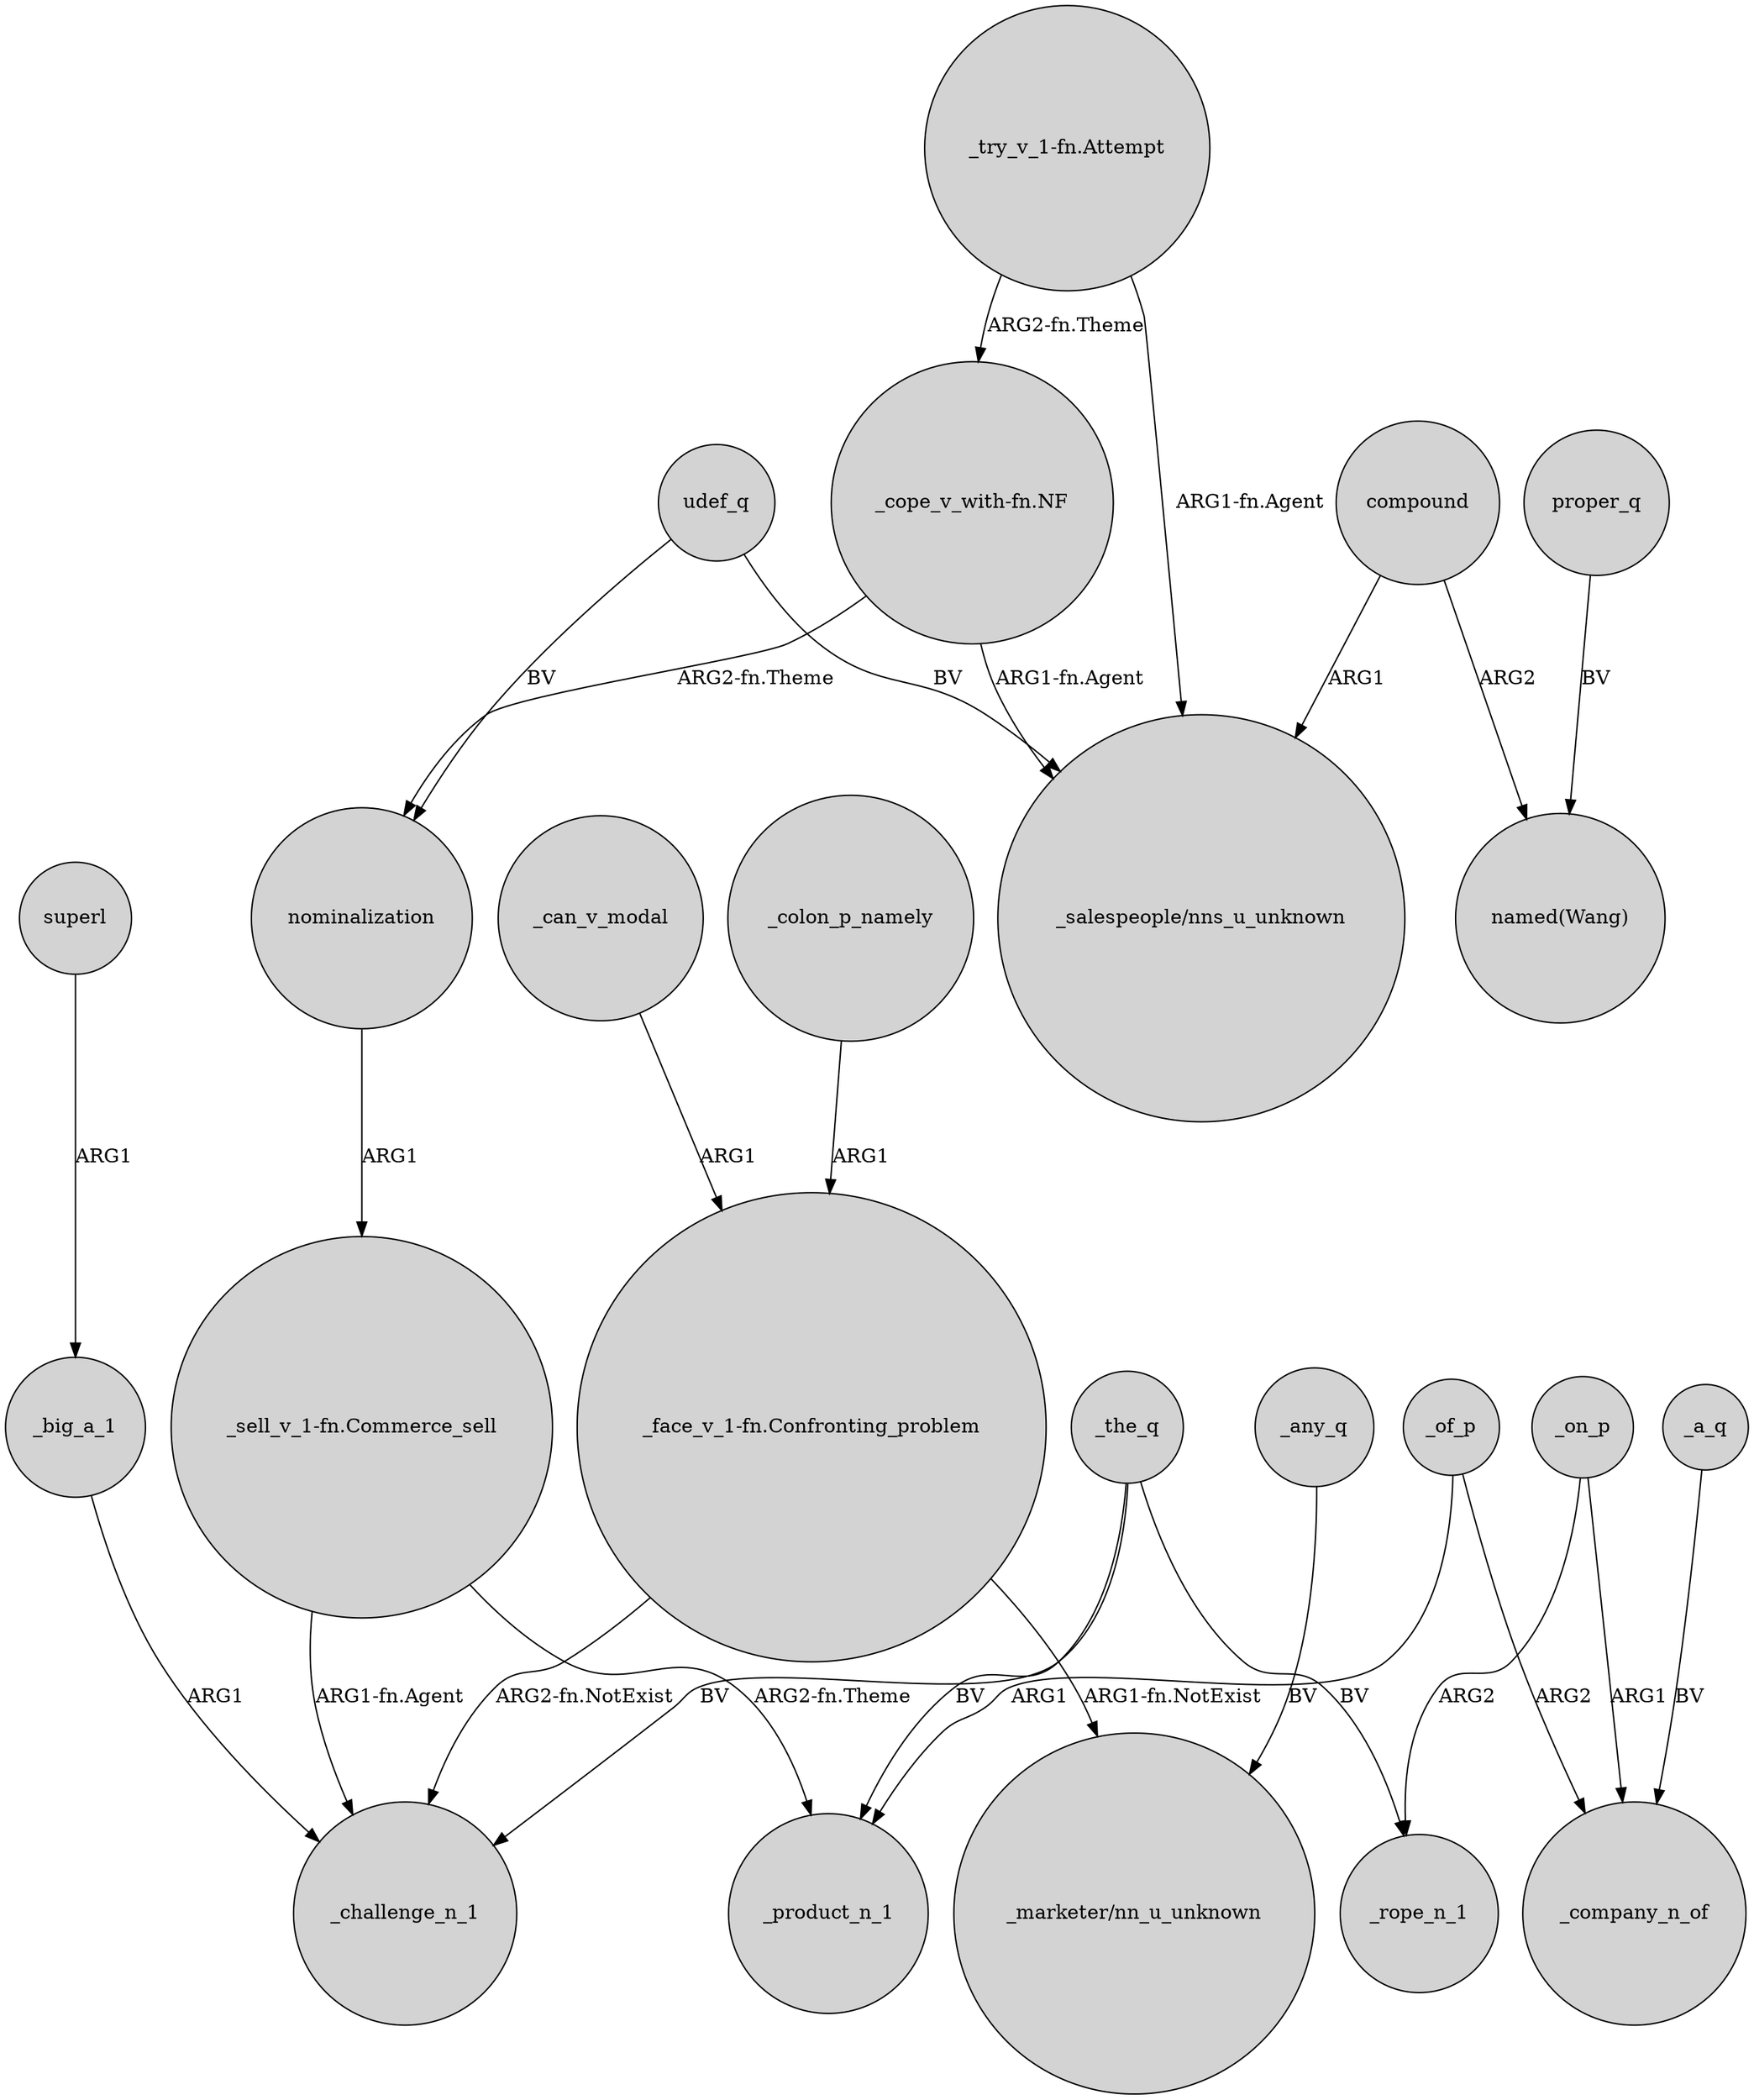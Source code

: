 digraph {
	node [shape=circle style=filled]
	_of_p -> _product_n_1 [label=ARG1]
	udef_q -> "_salespeople/nns_u_unknown" [label=BV]
	proper_q -> "named(Wang)" [label=BV]
	_the_q -> _challenge_n_1 [label=BV]
	_can_v_modal -> "_face_v_1-fn.Confronting_problem" [label=ARG1]
	"_face_v_1-fn.Confronting_problem" -> "_marketer/nn_u_unknown" [label="ARG1-fn.NotExist"]
	_the_q -> _rope_n_1 [label=BV]
	"_sell_v_1-fn.Commerce_sell" -> _challenge_n_1 [label="ARG1-fn.Agent"]
	compound -> "_salespeople/nns_u_unknown" [label=ARG1]
	nominalization -> "_sell_v_1-fn.Commerce_sell" [label=ARG1]
	_any_q -> "_marketer/nn_u_unknown" [label=BV]
	"_sell_v_1-fn.Commerce_sell" -> _product_n_1 [label="ARG2-fn.Theme"]
	_colon_p_namely -> "_face_v_1-fn.Confronting_problem" [label=ARG1]
	"_cope_v_with-fn.NF" -> "_salespeople/nns_u_unknown" [label="ARG1-fn.Agent"]
	udef_q -> nominalization [label=BV]
	"_try_v_1-fn.Attempt" -> "_salespeople/nns_u_unknown" [label="ARG1-fn.Agent"]
	_a_q -> _company_n_of [label=BV]
	"_cope_v_with-fn.NF" -> nominalization [label="ARG2-fn.Theme"]
	_the_q -> _product_n_1 [label=BV]
	"_try_v_1-fn.Attempt" -> "_cope_v_with-fn.NF" [label="ARG2-fn.Theme"]
	compound -> "named(Wang)" [label=ARG2]
	_big_a_1 -> _challenge_n_1 [label=ARG1]
	superl -> _big_a_1 [label=ARG1]
	_on_p -> _rope_n_1 [label=ARG2]
	_of_p -> _company_n_of [label=ARG2]
	_on_p -> _company_n_of [label=ARG1]
	"_face_v_1-fn.Confronting_problem" -> _challenge_n_1 [label="ARG2-fn.NotExist"]
}
